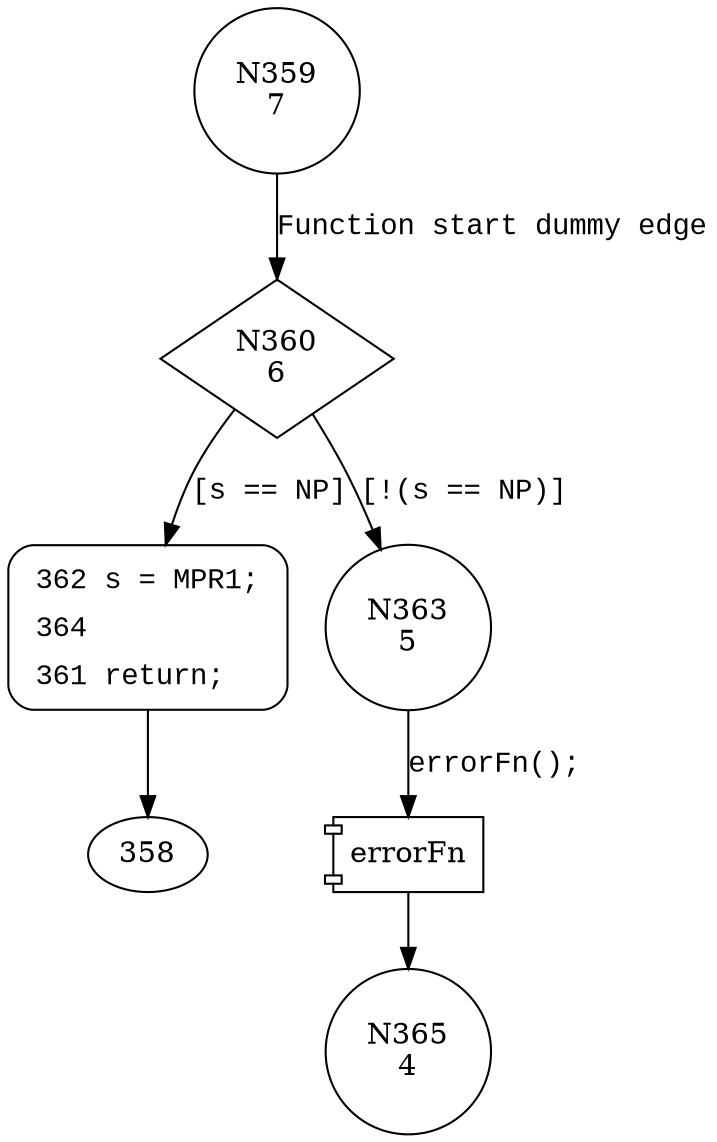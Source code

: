 digraph stubMoreProcessingRequired {
359 [shape="circle" label="N359\n7"]
360 [shape="diamond" label="N360\n6"]
362 [shape="circle" label="N362\n3"]
363 [shape="circle" label="N363\n5"]
365 [shape="circle" label="N365\n4"]
362 [style="filled,bold" penwidth="1" fillcolor="white" fontname="Courier New" shape="Mrecord" label=<<table border="0" cellborder="0" cellpadding="3" bgcolor="white"><tr><td align="right">362</td><td align="left">s = MPR1;</td></tr><tr><td align="right">364</td><td align="left"></td></tr><tr><td align="right">361</td><td align="left">return;</td></tr></table>>]
362 -> 358[label=""]
359 -> 360 [label="Function start dummy edge" fontname="Courier New"]
360 -> 362 [label="[s == NP]" fontname="Courier New"]
360 -> 363 [label="[!(s == NP)]" fontname="Courier New"]
100022 [shape="component" label="errorFn"]
363 -> 100022 [label="errorFn();" fontname="Courier New"]
100022 -> 365 [label="" fontname="Courier New"]
}